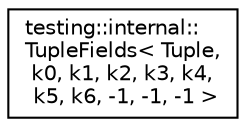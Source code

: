 digraph "Graphical Class Hierarchy"
{
  edge [fontname="Helvetica",fontsize="10",labelfontname="Helvetica",labelfontsize="10"];
  node [fontname="Helvetica",fontsize="10",shape=record];
  rankdir="LR";
  Node0 [label="testing::internal::\lTupleFields\< Tuple,\l k0, k1, k2, k3, k4,\l k5, k6, -1, -1, -1 \>",height=0.2,width=0.4,color="black", fillcolor="white", style="filled",URL="$classtesting_1_1internal_1_1TupleFields_3_01Tuple_00_01k0_00_01k1_00_01k2_00_01k3_00_01k4_00_01keabdf503bd0192bc35ddb795df95316f.html"];
}
